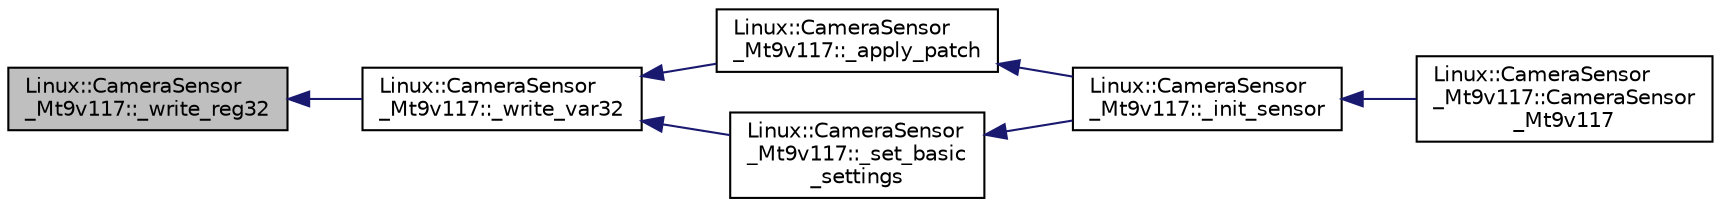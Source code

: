 digraph "Linux::CameraSensor_Mt9v117::_write_reg32"
{
 // INTERACTIVE_SVG=YES
  edge [fontname="Helvetica",fontsize="10",labelfontname="Helvetica",labelfontsize="10"];
  node [fontname="Helvetica",fontsize="10",shape=record];
  rankdir="LR";
  Node1 [label="Linux::CameraSensor\l_Mt9v117::_write_reg32",height=0.2,width=0.4,color="black", fillcolor="grey75", style="filled", fontcolor="black"];
  Node1 -> Node2 [dir="back",color="midnightblue",fontsize="10",style="solid",fontname="Helvetica"];
  Node2 [label="Linux::CameraSensor\l_Mt9v117::_write_var32",height=0.2,width=0.4,color="black", fillcolor="white", style="filled",URL="$classLinux_1_1CameraSensor__Mt9v117.html#ac58761e28c71dcad6ced80ddf6514bad"];
  Node2 -> Node3 [dir="back",color="midnightblue",fontsize="10",style="solid",fontname="Helvetica"];
  Node3 [label="Linux::CameraSensor\l_Mt9v117::_apply_patch",height=0.2,width=0.4,color="black", fillcolor="white", style="filled",URL="$classLinux_1_1CameraSensor__Mt9v117.html#a666ab9d06d1edbbfa6cfbae7c4ee2f07"];
  Node3 -> Node4 [dir="back",color="midnightblue",fontsize="10",style="solid",fontname="Helvetica"];
  Node4 [label="Linux::CameraSensor\l_Mt9v117::_init_sensor",height=0.2,width=0.4,color="black", fillcolor="white", style="filled",URL="$classLinux_1_1CameraSensor__Mt9v117.html#a670cb690c11f5b6cbd61db4b40e07574"];
  Node4 -> Node5 [dir="back",color="midnightblue",fontsize="10",style="solid",fontname="Helvetica"];
  Node5 [label="Linux::CameraSensor\l_Mt9v117::CameraSensor\l_Mt9v117",height=0.2,width=0.4,color="black", fillcolor="white", style="filled",URL="$classLinux_1_1CameraSensor__Mt9v117.html#a4ca64405fd0ece45d76b844a14eb2f5f"];
  Node2 -> Node6 [dir="back",color="midnightblue",fontsize="10",style="solid",fontname="Helvetica"];
  Node6 [label="Linux::CameraSensor\l_Mt9v117::_set_basic\l_settings",height=0.2,width=0.4,color="black", fillcolor="white", style="filled",URL="$classLinux_1_1CameraSensor__Mt9v117.html#a1a406fa1ce33f86f537da2621db5b450"];
  Node6 -> Node4 [dir="back",color="midnightblue",fontsize="10",style="solid",fontname="Helvetica"];
}
